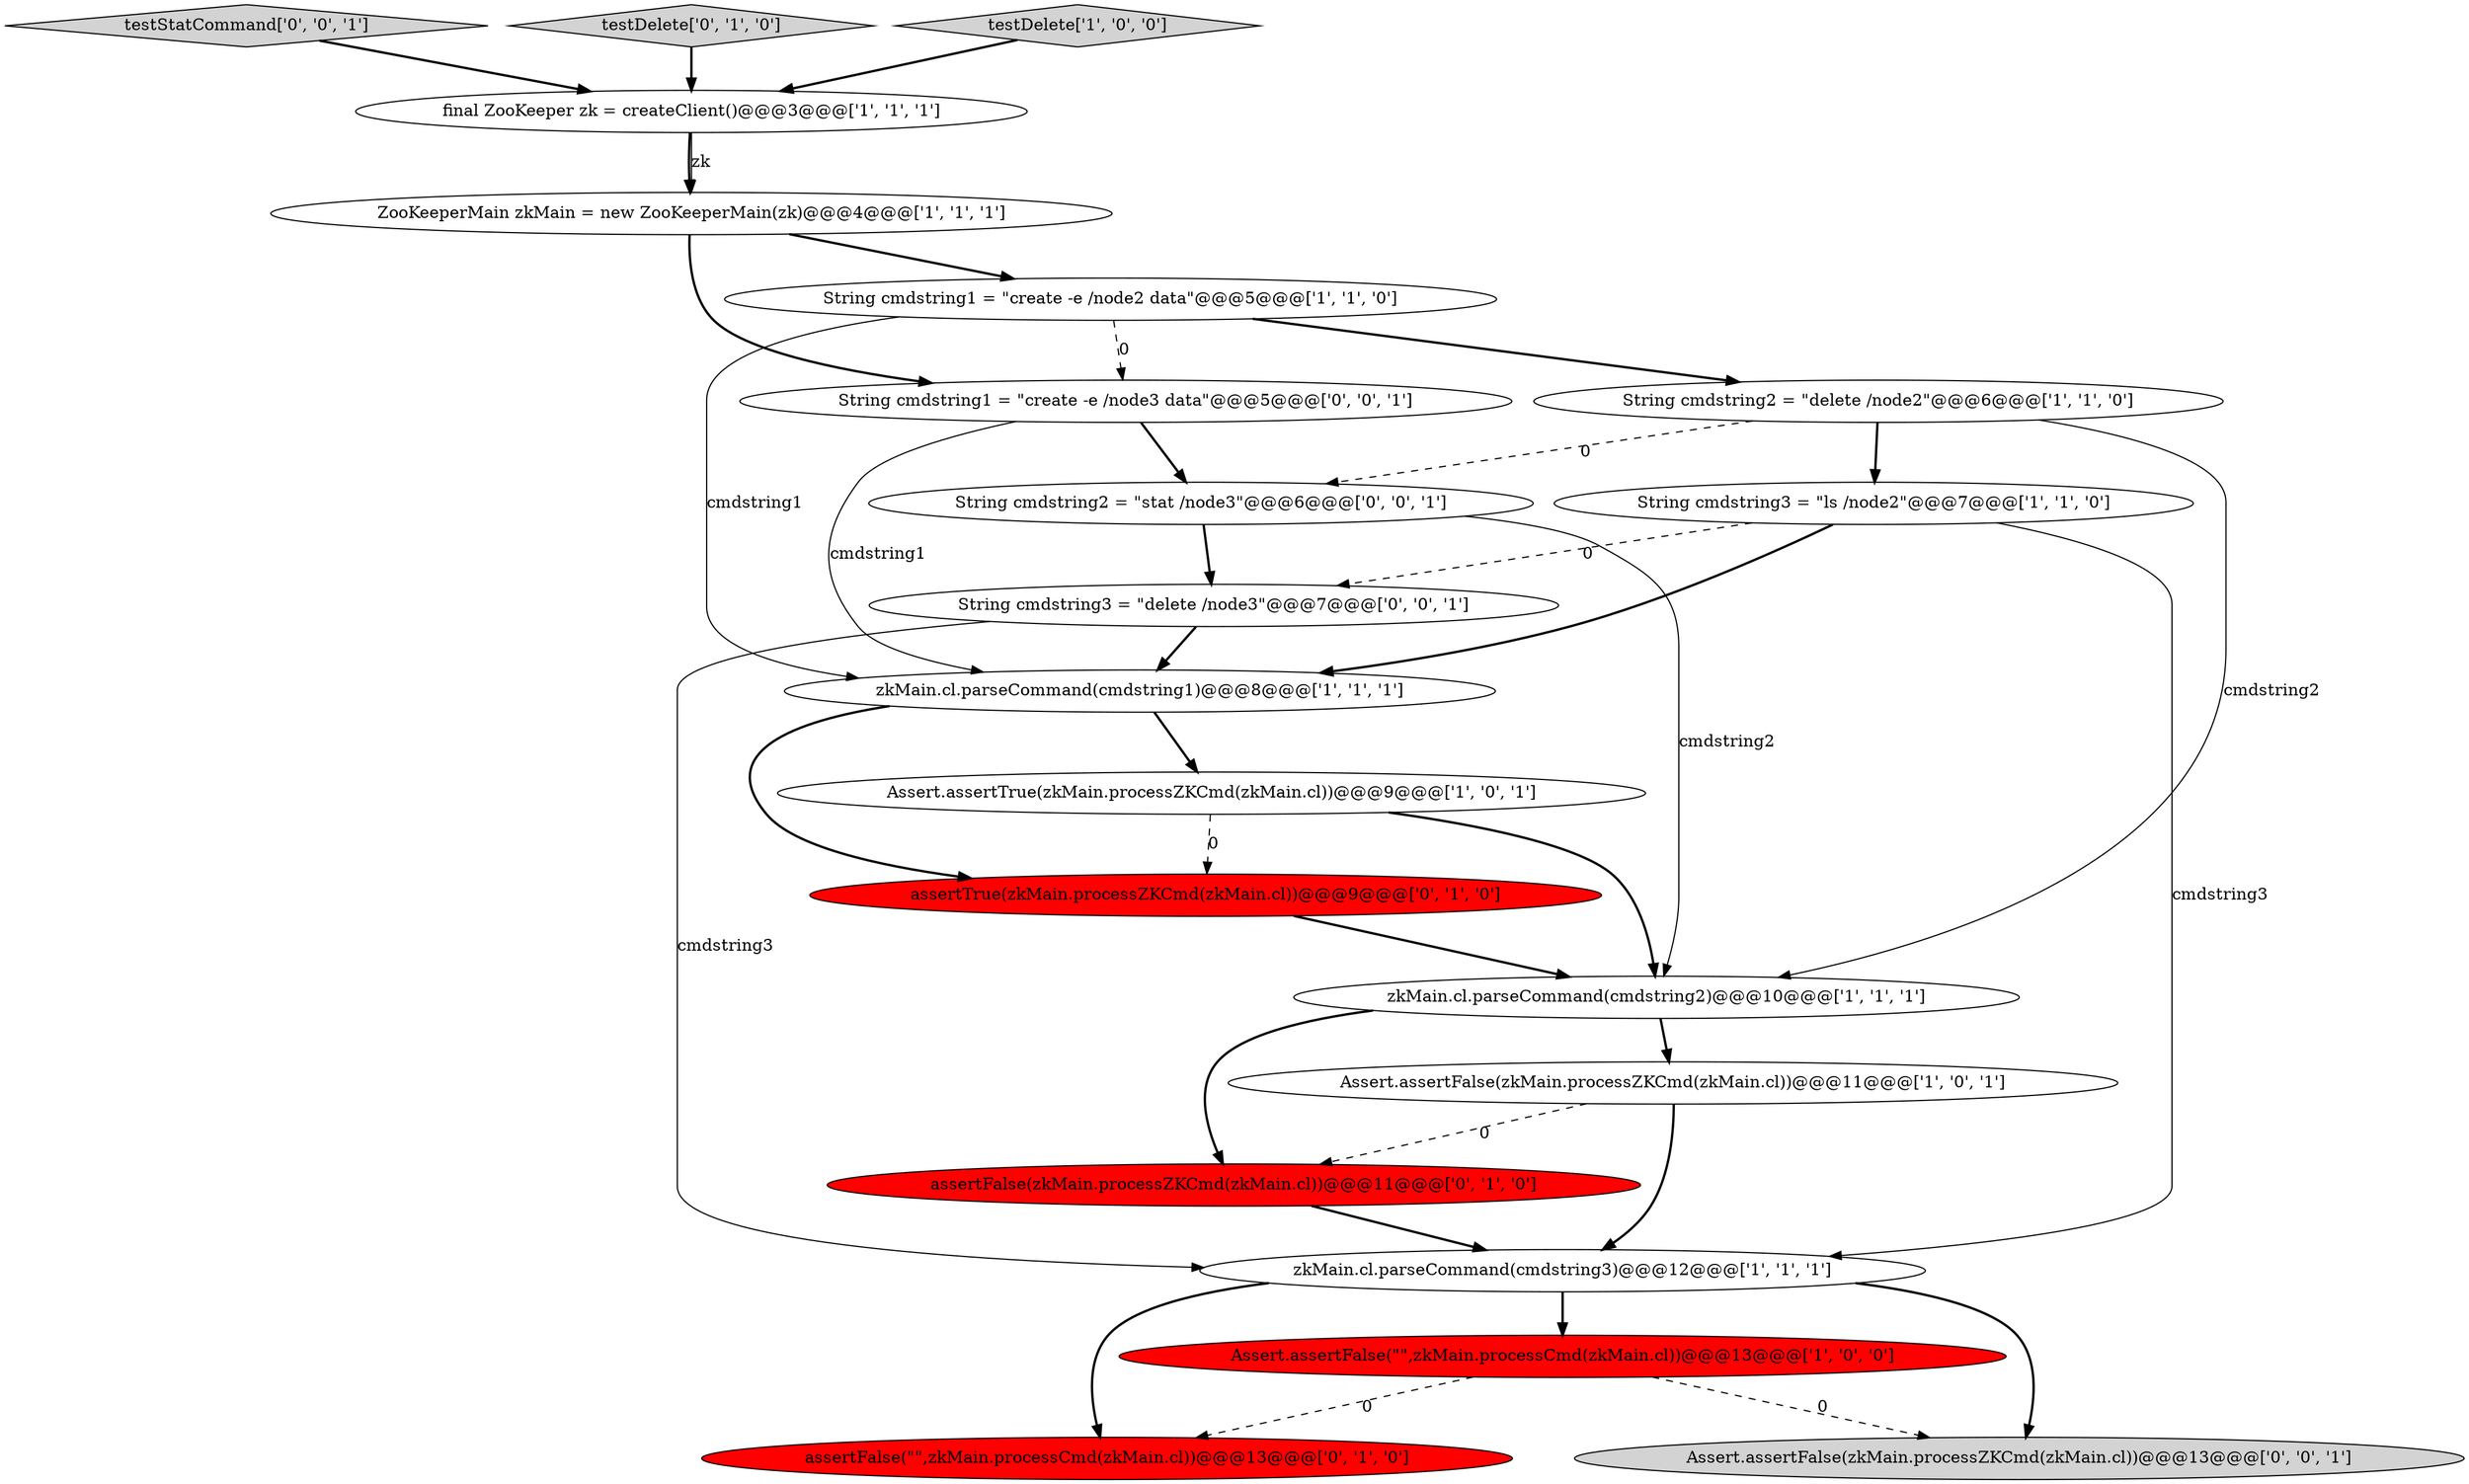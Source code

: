 digraph {
19 [style = filled, label = "testStatCommand['0', '0', '1']", fillcolor = lightgray, shape = diamond image = "AAA0AAABBB3BBB"];
5 [style = filled, label = "String cmdstring2 = \"delete /node2\"@@@6@@@['1', '1', '0']", fillcolor = white, shape = ellipse image = "AAA0AAABBB1BBB"];
0 [style = filled, label = "final ZooKeeper zk = createClient()@@@3@@@['1', '1', '1']", fillcolor = white, shape = ellipse image = "AAA0AAABBB1BBB"];
7 [style = filled, label = "zkMain.cl.parseCommand(cmdstring2)@@@10@@@['1', '1', '1']", fillcolor = white, shape = ellipse image = "AAA0AAABBB1BBB"];
15 [style = filled, label = "assertFalse(\"\",zkMain.processCmd(zkMain.cl))@@@13@@@['0', '1', '0']", fillcolor = red, shape = ellipse image = "AAA1AAABBB2BBB"];
12 [style = filled, label = "assertTrue(zkMain.processZKCmd(zkMain.cl))@@@9@@@['0', '1', '0']", fillcolor = red, shape = ellipse image = "AAA1AAABBB2BBB"];
17 [style = filled, label = "String cmdstring2 = \"stat /node3\"@@@6@@@['0', '0', '1']", fillcolor = white, shape = ellipse image = "AAA0AAABBB3BBB"];
10 [style = filled, label = "Assert.assertFalse(\"\",zkMain.processCmd(zkMain.cl))@@@13@@@['1', '0', '0']", fillcolor = red, shape = ellipse image = "AAA1AAABBB1BBB"];
9 [style = filled, label = "String cmdstring3 = \"ls /node2\"@@@7@@@['1', '1', '0']", fillcolor = white, shape = ellipse image = "AAA0AAABBB1BBB"];
6 [style = filled, label = "zkMain.cl.parseCommand(cmdstring3)@@@12@@@['1', '1', '1']", fillcolor = white, shape = ellipse image = "AAA0AAABBB1BBB"];
2 [style = filled, label = "Assert.assertTrue(zkMain.processZKCmd(zkMain.cl))@@@9@@@['1', '0', '1']", fillcolor = white, shape = ellipse image = "AAA0AAABBB1BBB"];
3 [style = filled, label = "String cmdstring1 = \"create -e /node2 data\"@@@5@@@['1', '1', '0']", fillcolor = white, shape = ellipse image = "AAA0AAABBB1BBB"];
16 [style = filled, label = "String cmdstring1 = \"create -e /node3 data\"@@@5@@@['0', '0', '1']", fillcolor = white, shape = ellipse image = "AAA0AAABBB3BBB"];
20 [style = filled, label = "String cmdstring3 = \"delete /node3\"@@@7@@@['0', '0', '1']", fillcolor = white, shape = ellipse image = "AAA0AAABBB3BBB"];
13 [style = filled, label = "testDelete['0', '1', '0']", fillcolor = lightgray, shape = diamond image = "AAA0AAABBB2BBB"];
11 [style = filled, label = "testDelete['1', '0', '0']", fillcolor = lightgray, shape = diamond image = "AAA0AAABBB1BBB"];
1 [style = filled, label = "zkMain.cl.parseCommand(cmdstring1)@@@8@@@['1', '1', '1']", fillcolor = white, shape = ellipse image = "AAA0AAABBB1BBB"];
8 [style = filled, label = "ZooKeeperMain zkMain = new ZooKeeperMain(zk)@@@4@@@['1', '1', '1']", fillcolor = white, shape = ellipse image = "AAA0AAABBB1BBB"];
14 [style = filled, label = "assertFalse(zkMain.processZKCmd(zkMain.cl))@@@11@@@['0', '1', '0']", fillcolor = red, shape = ellipse image = "AAA1AAABBB2BBB"];
18 [style = filled, label = "Assert.assertFalse(zkMain.processZKCmd(zkMain.cl))@@@13@@@['0', '0', '1']", fillcolor = lightgray, shape = ellipse image = "AAA0AAABBB3BBB"];
4 [style = filled, label = "Assert.assertFalse(zkMain.processZKCmd(zkMain.cl))@@@11@@@['1', '0', '1']", fillcolor = white, shape = ellipse image = "AAA0AAABBB1BBB"];
10->15 [style = dashed, label="0"];
9->20 [style = dashed, label="0"];
8->16 [style = bold, label=""];
5->9 [style = bold, label=""];
20->6 [style = solid, label="cmdstring3"];
4->6 [style = bold, label=""];
6->18 [style = bold, label=""];
3->1 [style = solid, label="cmdstring1"];
8->3 [style = bold, label=""];
7->4 [style = bold, label=""];
16->17 [style = bold, label=""];
20->1 [style = bold, label=""];
5->7 [style = solid, label="cmdstring2"];
12->7 [style = bold, label=""];
6->15 [style = bold, label=""];
19->0 [style = bold, label=""];
7->14 [style = bold, label=""];
2->12 [style = dashed, label="0"];
16->1 [style = solid, label="cmdstring1"];
3->5 [style = bold, label=""];
11->0 [style = bold, label=""];
9->6 [style = solid, label="cmdstring3"];
5->17 [style = dashed, label="0"];
6->10 [style = bold, label=""];
0->8 [style = bold, label=""];
1->12 [style = bold, label=""];
4->14 [style = dashed, label="0"];
1->2 [style = bold, label=""];
2->7 [style = bold, label=""];
0->8 [style = solid, label="zk"];
9->1 [style = bold, label=""];
17->7 [style = solid, label="cmdstring2"];
14->6 [style = bold, label=""];
10->18 [style = dashed, label="0"];
3->16 [style = dashed, label="0"];
13->0 [style = bold, label=""];
17->20 [style = bold, label=""];
}
